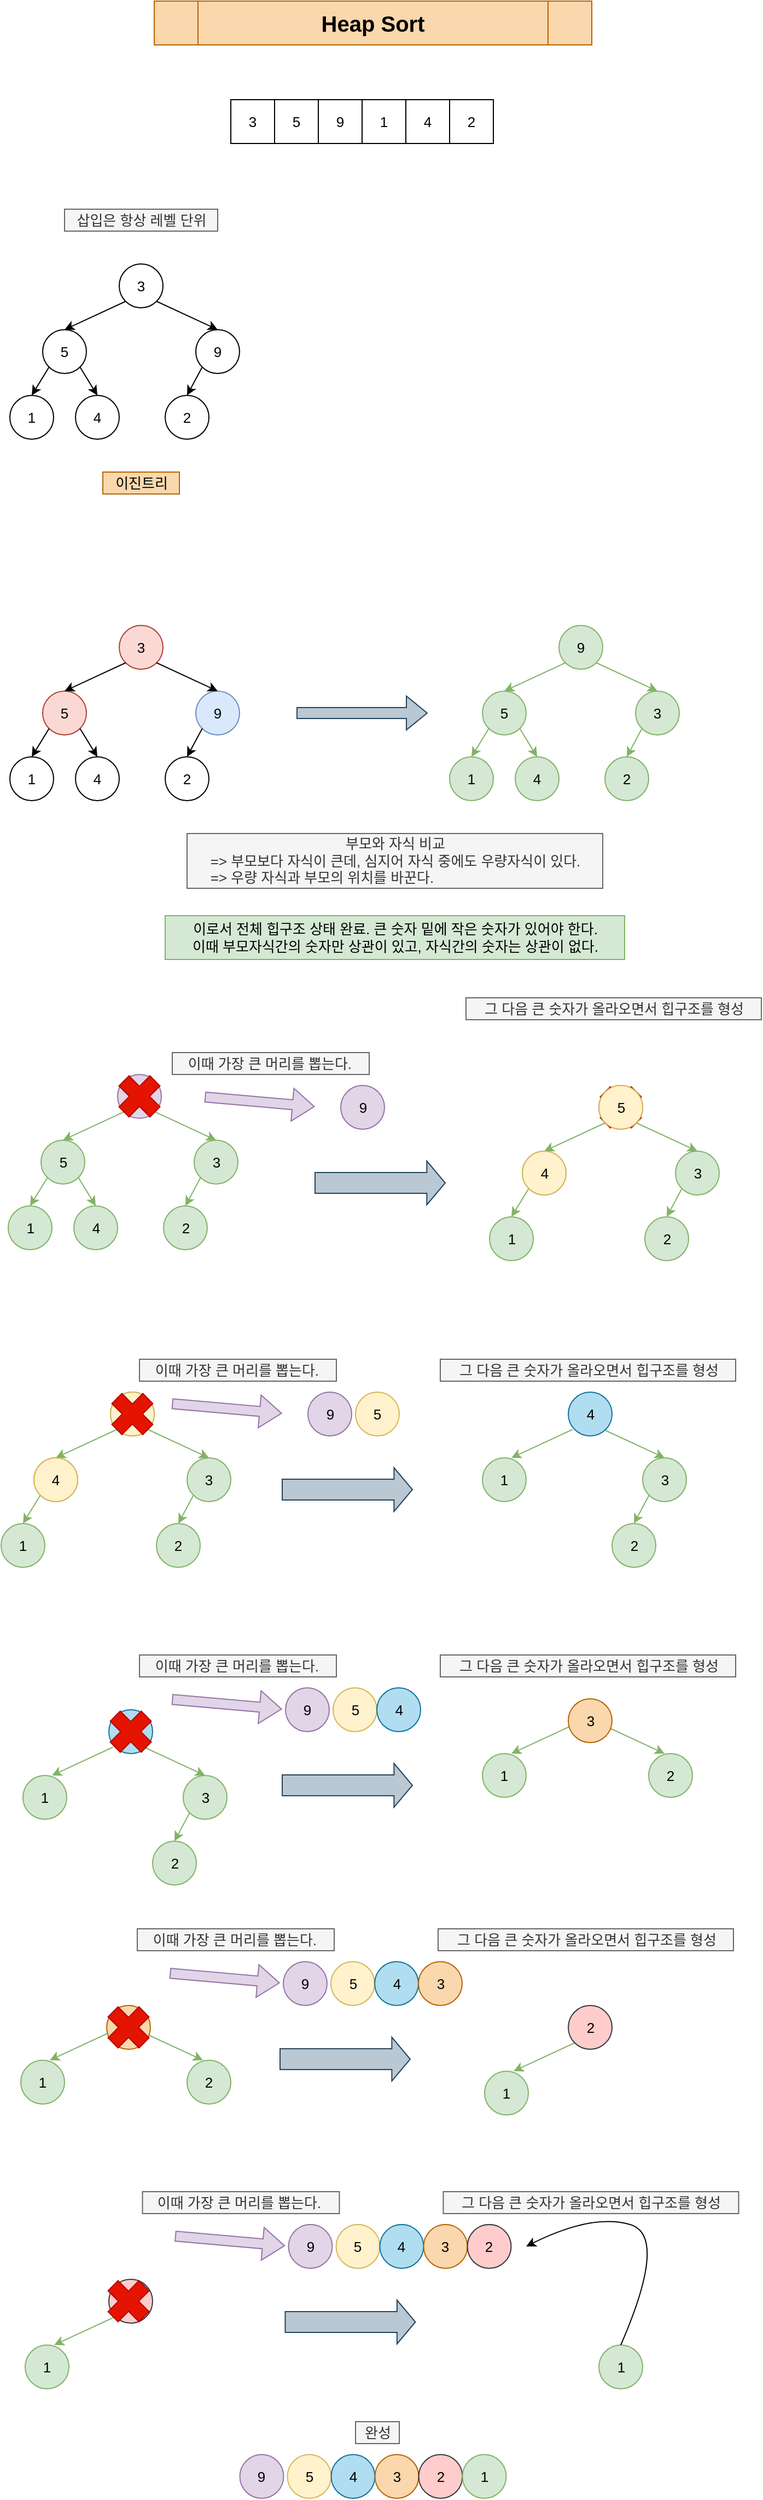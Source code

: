 <mxfile version="19.0.3" type="device"><diagram id="m1yvEWmC5Z9NmiAopNRU" name="페이지-1"><mxGraphModel dx="1038" dy="641" grid="1" gridSize="10" guides="1" tooltips="1" connect="1" arrows="1" fold="1" page="1" pageScale="1" pageWidth="827" pageHeight="1169" math="0" shadow="0"><root><mxCell id="0"/><mxCell id="1" parent="0"/><mxCell id="3Fda-g3uXuCRza4FYy3f-1" value="&lt;font size=&quot;1&quot; style=&quot;&quot;&gt;&lt;b style=&quot;font-size: 20px;&quot;&gt;Heap Sort&lt;/b&gt;&lt;/font&gt;" style="shape=process;whiteSpace=wrap;html=1;backgroundOutline=1;fillColor=#fad7ac;strokeColor=#b46504;" vertex="1" parent="1"><mxGeometry x="210" y="40" width="400" height="40" as="geometry"/></mxCell><mxCell id="3Fda-g3uXuCRza4FYy3f-2" value="3" style="rounded=0;whiteSpace=wrap;html=1;fontSize=13;" vertex="1" parent="1"><mxGeometry x="280" y="130" width="40" height="40" as="geometry"/></mxCell><mxCell id="3Fda-g3uXuCRza4FYy3f-3" value="2" style="rounded=0;whiteSpace=wrap;html=1;fontSize=13;" vertex="1" parent="1"><mxGeometry x="480" y="130" width="40" height="40" as="geometry"/></mxCell><mxCell id="3Fda-g3uXuCRza4FYy3f-4" value="4" style="rounded=0;whiteSpace=wrap;html=1;fontSize=13;" vertex="1" parent="1"><mxGeometry x="440" y="130" width="40" height="40" as="geometry"/></mxCell><mxCell id="3Fda-g3uXuCRza4FYy3f-5" value="1" style="rounded=0;whiteSpace=wrap;html=1;fontSize=13;" vertex="1" parent="1"><mxGeometry x="400" y="130" width="40" height="40" as="geometry"/></mxCell><mxCell id="3Fda-g3uXuCRza4FYy3f-6" value="9" style="rounded=0;whiteSpace=wrap;html=1;fontSize=13;" vertex="1" parent="1"><mxGeometry x="360" y="130" width="40" height="40" as="geometry"/></mxCell><mxCell id="3Fda-g3uXuCRza4FYy3f-7" value="5" style="rounded=0;whiteSpace=wrap;html=1;fontSize=13;" vertex="1" parent="1"><mxGeometry x="320" y="130" width="40" height="40" as="geometry"/></mxCell><mxCell id="3Fda-g3uXuCRza4FYy3f-9" value="3" style="ellipse;whiteSpace=wrap;html=1;aspect=fixed;fontSize=13;" vertex="1" parent="1"><mxGeometry x="178" y="280" width="40" height="40" as="geometry"/></mxCell><mxCell id="3Fda-g3uXuCRza4FYy3f-10" value="5" style="ellipse;whiteSpace=wrap;html=1;aspect=fixed;fontSize=13;" vertex="1" parent="1"><mxGeometry x="108" y="340" width="40" height="40" as="geometry"/></mxCell><mxCell id="3Fda-g3uXuCRza4FYy3f-12" value="1" style="ellipse;whiteSpace=wrap;html=1;aspect=fixed;fontSize=13;" vertex="1" parent="1"><mxGeometry x="78" y="400" width="40" height="40" as="geometry"/></mxCell><mxCell id="3Fda-g3uXuCRza4FYy3f-13" value="4" style="ellipse;whiteSpace=wrap;html=1;aspect=fixed;fontSize=13;" vertex="1" parent="1"><mxGeometry x="138" y="400" width="40" height="40" as="geometry"/></mxCell><mxCell id="3Fda-g3uXuCRza4FYy3f-15" value="9" style="ellipse;whiteSpace=wrap;html=1;aspect=fixed;fontSize=13;" vertex="1" parent="1"><mxGeometry x="248" y="340" width="40" height="40" as="geometry"/></mxCell><mxCell id="3Fda-g3uXuCRza4FYy3f-16" value="2" style="ellipse;whiteSpace=wrap;html=1;aspect=fixed;fontSize=13;" vertex="1" parent="1"><mxGeometry x="220" y="400" width="40" height="40" as="geometry"/></mxCell><mxCell id="3Fda-g3uXuCRza4FYy3f-19" value="" style="endArrow=classic;html=1;rounded=0;fontSize=13;exitX=0;exitY=1;exitDx=0;exitDy=0;entryX=0.5;entryY=0;entryDx=0;entryDy=0;" edge="1" parent="1" source="3Fda-g3uXuCRza4FYy3f-9" target="3Fda-g3uXuCRza4FYy3f-10"><mxGeometry width="50" height="50" relative="1" as="geometry"><mxPoint x="390" y="350" as="sourcePoint"/><mxPoint x="440" y="300" as="targetPoint"/></mxGeometry></mxCell><mxCell id="3Fda-g3uXuCRza4FYy3f-20" value="" style="endArrow=classic;html=1;rounded=0;fontSize=13;exitX=1;exitY=1;exitDx=0;exitDy=0;entryX=0.5;entryY=0;entryDx=0;entryDy=0;" edge="1" parent="1" source="3Fda-g3uXuCRza4FYy3f-9" target="3Fda-g3uXuCRza4FYy3f-15"><mxGeometry width="50" height="50" relative="1" as="geometry"><mxPoint x="390" y="350" as="sourcePoint"/><mxPoint x="440" y="300" as="targetPoint"/></mxGeometry></mxCell><mxCell id="3Fda-g3uXuCRza4FYy3f-21" value="" style="endArrow=classic;html=1;rounded=0;fontSize=13;exitX=0;exitY=1;exitDx=0;exitDy=0;entryX=0.5;entryY=0;entryDx=0;entryDy=0;" edge="1" parent="1" source="3Fda-g3uXuCRza4FYy3f-10" target="3Fda-g3uXuCRza4FYy3f-12"><mxGeometry width="50" height="50" relative="1" as="geometry"><mxPoint x="390" y="350" as="sourcePoint"/><mxPoint x="440" y="300" as="targetPoint"/></mxGeometry></mxCell><mxCell id="3Fda-g3uXuCRza4FYy3f-22" value="" style="endArrow=classic;html=1;rounded=0;fontSize=13;exitX=1;exitY=1;exitDx=0;exitDy=0;entryX=0.5;entryY=0;entryDx=0;entryDy=0;" edge="1" parent="1" source="3Fda-g3uXuCRza4FYy3f-10" target="3Fda-g3uXuCRza4FYy3f-13"><mxGeometry width="50" height="50" relative="1" as="geometry"><mxPoint x="390" y="350" as="sourcePoint"/><mxPoint x="440" y="300" as="targetPoint"/></mxGeometry></mxCell><mxCell id="3Fda-g3uXuCRza4FYy3f-23" value="" style="endArrow=classic;html=1;rounded=0;fontSize=13;exitX=0;exitY=1;exitDx=0;exitDy=0;entryX=0.5;entryY=0;entryDx=0;entryDy=0;" edge="1" parent="1" source="3Fda-g3uXuCRza4FYy3f-15" target="3Fda-g3uXuCRza4FYy3f-16"><mxGeometry width="50" height="50" relative="1" as="geometry"><mxPoint x="390" y="350" as="sourcePoint"/><mxPoint x="440" y="300" as="targetPoint"/></mxGeometry></mxCell><mxCell id="3Fda-g3uXuCRza4FYy3f-25" value="삽입은 항상 레벨 단위" style="text;html=1;resizable=0;autosize=1;align=center;verticalAlign=middle;points=[];fillColor=#f5f5f5;strokeColor=#666666;rounded=0;fontSize=13;fontColor=#333333;" vertex="1" parent="1"><mxGeometry x="128" y="230" width="140" height="20" as="geometry"/></mxCell><mxCell id="3Fda-g3uXuCRza4FYy3f-26" value="이진트리" style="text;html=1;resizable=0;autosize=1;align=center;verticalAlign=middle;points=[];fillColor=#fad7ac;strokeColor=#b46504;rounded=0;fontSize=13;" vertex="1" parent="1"><mxGeometry x="163" y="470" width="70" height="20" as="geometry"/></mxCell><mxCell id="3Fda-g3uXuCRza4FYy3f-28" value="3" style="ellipse;whiteSpace=wrap;html=1;aspect=fixed;fontSize=13;fillColor=#fad9d5;strokeColor=#ae4132;" vertex="1" parent="1"><mxGeometry x="178" y="610" width="40" height="40" as="geometry"/></mxCell><mxCell id="3Fda-g3uXuCRza4FYy3f-29" value="5" style="ellipse;whiteSpace=wrap;html=1;aspect=fixed;fontSize=13;fillColor=#fad9d5;strokeColor=#ae4132;" vertex="1" parent="1"><mxGeometry x="108" y="670" width="40" height="40" as="geometry"/></mxCell><mxCell id="3Fda-g3uXuCRza4FYy3f-30" value="1" style="ellipse;whiteSpace=wrap;html=1;aspect=fixed;fontSize=13;" vertex="1" parent="1"><mxGeometry x="78" y="730" width="40" height="40" as="geometry"/></mxCell><mxCell id="3Fda-g3uXuCRza4FYy3f-31" value="4" style="ellipse;whiteSpace=wrap;html=1;aspect=fixed;fontSize=13;" vertex="1" parent="1"><mxGeometry x="138" y="730" width="40" height="40" as="geometry"/></mxCell><mxCell id="3Fda-g3uXuCRza4FYy3f-32" value="9" style="ellipse;whiteSpace=wrap;html=1;aspect=fixed;fontSize=13;fillColor=#dae8fc;strokeColor=#6c8ebf;" vertex="1" parent="1"><mxGeometry x="248" y="670" width="40" height="40" as="geometry"/></mxCell><mxCell id="3Fda-g3uXuCRza4FYy3f-33" value="2" style="ellipse;whiteSpace=wrap;html=1;aspect=fixed;fontSize=13;" vertex="1" parent="1"><mxGeometry x="220" y="730" width="40" height="40" as="geometry"/></mxCell><mxCell id="3Fda-g3uXuCRza4FYy3f-34" value="" style="endArrow=classic;html=1;rounded=0;fontSize=13;exitX=0;exitY=1;exitDx=0;exitDy=0;entryX=0.5;entryY=0;entryDx=0;entryDy=0;" edge="1" parent="1" source="3Fda-g3uXuCRza4FYy3f-28" target="3Fda-g3uXuCRza4FYy3f-29"><mxGeometry width="50" height="50" relative="1" as="geometry"><mxPoint x="390" y="680" as="sourcePoint"/><mxPoint x="440" y="630" as="targetPoint"/></mxGeometry></mxCell><mxCell id="3Fda-g3uXuCRza4FYy3f-35" value="" style="endArrow=classic;html=1;rounded=0;fontSize=13;exitX=1;exitY=1;exitDx=0;exitDy=0;entryX=0.5;entryY=0;entryDx=0;entryDy=0;" edge="1" parent="1" source="3Fda-g3uXuCRza4FYy3f-28" target="3Fda-g3uXuCRza4FYy3f-32"><mxGeometry width="50" height="50" relative="1" as="geometry"><mxPoint x="390" y="680" as="sourcePoint"/><mxPoint x="440" y="630" as="targetPoint"/></mxGeometry></mxCell><mxCell id="3Fda-g3uXuCRza4FYy3f-36" value="" style="endArrow=classic;html=1;rounded=0;fontSize=13;exitX=0;exitY=1;exitDx=0;exitDy=0;entryX=0.5;entryY=0;entryDx=0;entryDy=0;" edge="1" parent="1" source="3Fda-g3uXuCRza4FYy3f-29" target="3Fda-g3uXuCRza4FYy3f-30"><mxGeometry width="50" height="50" relative="1" as="geometry"><mxPoint x="390" y="680" as="sourcePoint"/><mxPoint x="440" y="630" as="targetPoint"/></mxGeometry></mxCell><mxCell id="3Fda-g3uXuCRza4FYy3f-37" value="" style="endArrow=classic;html=1;rounded=0;fontSize=13;exitX=1;exitY=1;exitDx=0;exitDy=0;entryX=0.5;entryY=0;entryDx=0;entryDy=0;" edge="1" parent="1" source="3Fda-g3uXuCRza4FYy3f-29" target="3Fda-g3uXuCRza4FYy3f-31"><mxGeometry width="50" height="50" relative="1" as="geometry"><mxPoint x="390" y="680" as="sourcePoint"/><mxPoint x="440" y="630" as="targetPoint"/></mxGeometry></mxCell><mxCell id="3Fda-g3uXuCRza4FYy3f-38" value="" style="endArrow=classic;html=1;rounded=0;fontSize=13;exitX=0;exitY=1;exitDx=0;exitDy=0;entryX=0.5;entryY=0;entryDx=0;entryDy=0;" edge="1" parent="1" source="3Fda-g3uXuCRza4FYy3f-32" target="3Fda-g3uXuCRza4FYy3f-33"><mxGeometry width="50" height="50" relative="1" as="geometry"><mxPoint x="390" y="680" as="sourcePoint"/><mxPoint x="440" y="630" as="targetPoint"/></mxGeometry></mxCell><mxCell id="3Fda-g3uXuCRza4FYy3f-39" value="부모와 자식 비교&lt;br&gt;=&amp;gt; 부모보다 자식이 큰데, 심지어 자식 중에도 우량자식이 있다.&lt;br&gt;&lt;div style=&quot;text-align: left;&quot;&gt;=&amp;gt; 우량 자식과 부모의 위치를 바꾼다.&lt;/div&gt;" style="text;html=1;resizable=0;autosize=1;align=center;verticalAlign=middle;points=[];fillColor=#f5f5f5;strokeColor=#666666;rounded=0;fontSize=13;fontColor=#333333;" vertex="1" parent="1"><mxGeometry x="240" y="800" width="380" height="50" as="geometry"/></mxCell><mxCell id="3Fda-g3uXuCRza4FYy3f-42" value="5" style="ellipse;whiteSpace=wrap;html=1;aspect=fixed;fontSize=13;fillColor=#d5e8d4;strokeColor=#82b366;" vertex="1" parent="1"><mxGeometry x="510" y="670" width="40" height="40" as="geometry"/></mxCell><mxCell id="3Fda-g3uXuCRza4FYy3f-43" value="1" style="ellipse;whiteSpace=wrap;html=1;aspect=fixed;fontSize=13;fillColor=#d5e8d4;strokeColor=#82b366;" vertex="1" parent="1"><mxGeometry x="480" y="730" width="40" height="40" as="geometry"/></mxCell><mxCell id="3Fda-g3uXuCRza4FYy3f-44" value="4" style="ellipse;whiteSpace=wrap;html=1;aspect=fixed;fontSize=13;fillColor=#d5e8d4;strokeColor=#82b366;" vertex="1" parent="1"><mxGeometry x="540" y="730" width="40" height="40" as="geometry"/></mxCell><mxCell id="3Fda-g3uXuCRza4FYy3f-46" value="2" style="ellipse;whiteSpace=wrap;html=1;aspect=fixed;fontSize=13;fillColor=#d5e8d4;strokeColor=#82b366;" vertex="1" parent="1"><mxGeometry x="622" y="730" width="40" height="40" as="geometry"/></mxCell><mxCell id="3Fda-g3uXuCRza4FYy3f-47" value="" style="endArrow=classic;html=1;rounded=0;fontSize=13;exitX=0;exitY=1;exitDx=0;exitDy=0;entryX=0.5;entryY=0;entryDx=0;entryDy=0;fillColor=#d5e8d4;strokeColor=#82b366;" edge="1" parent="1" target="3Fda-g3uXuCRza4FYy3f-42"><mxGeometry width="50" height="50" relative="1" as="geometry"><mxPoint x="585.858" y="644.142" as="sourcePoint"/><mxPoint x="842" y="630" as="targetPoint"/></mxGeometry></mxCell><mxCell id="3Fda-g3uXuCRza4FYy3f-48" value="" style="endArrow=classic;html=1;rounded=0;fontSize=13;exitX=1;exitY=1;exitDx=0;exitDy=0;entryX=0.5;entryY=0;entryDx=0;entryDy=0;fillColor=#d5e8d4;strokeColor=#82b366;" edge="1" parent="1"><mxGeometry width="50" height="50" relative="1" as="geometry"><mxPoint x="614.142" y="644.142" as="sourcePoint"/><mxPoint x="670" y="670" as="targetPoint"/></mxGeometry></mxCell><mxCell id="3Fda-g3uXuCRza4FYy3f-49" value="" style="endArrow=classic;html=1;rounded=0;fontSize=13;exitX=0;exitY=1;exitDx=0;exitDy=0;entryX=0.5;entryY=0;entryDx=0;entryDy=0;fillColor=#d5e8d4;strokeColor=#82b366;" edge="1" parent="1" source="3Fda-g3uXuCRza4FYy3f-42" target="3Fda-g3uXuCRza4FYy3f-43"><mxGeometry width="50" height="50" relative="1" as="geometry"><mxPoint x="792" y="680" as="sourcePoint"/><mxPoint x="842" y="630" as="targetPoint"/></mxGeometry></mxCell><mxCell id="3Fda-g3uXuCRza4FYy3f-50" value="" style="endArrow=classic;html=1;rounded=0;fontSize=13;exitX=1;exitY=1;exitDx=0;exitDy=0;entryX=0.5;entryY=0;entryDx=0;entryDy=0;fillColor=#d5e8d4;strokeColor=#82b366;" edge="1" parent="1" source="3Fda-g3uXuCRza4FYy3f-42" target="3Fda-g3uXuCRza4FYy3f-44"><mxGeometry width="50" height="50" relative="1" as="geometry"><mxPoint x="792" y="680" as="sourcePoint"/><mxPoint x="842" y="630" as="targetPoint"/></mxGeometry></mxCell><mxCell id="3Fda-g3uXuCRza4FYy3f-51" value="" style="endArrow=classic;html=1;rounded=0;fontSize=13;exitX=0;exitY=1;exitDx=0;exitDy=0;entryX=0.5;entryY=0;entryDx=0;entryDy=0;fillColor=#d5e8d4;strokeColor=#82b366;" edge="1" parent="1" target="3Fda-g3uXuCRza4FYy3f-46"><mxGeometry width="50" height="50" relative="1" as="geometry"><mxPoint x="655.858" y="704.142" as="sourcePoint"/><mxPoint x="842" y="630" as="targetPoint"/></mxGeometry></mxCell><mxCell id="3Fda-g3uXuCRza4FYy3f-52" value="3" style="ellipse;whiteSpace=wrap;html=1;aspect=fixed;fontSize=13;fillColor=#d5e8d4;strokeColor=#82b366;" vertex="1" parent="1"><mxGeometry x="650" y="670" width="40" height="40" as="geometry"/></mxCell><mxCell id="3Fda-g3uXuCRza4FYy3f-53" value="9" style="ellipse;whiteSpace=wrap;html=1;aspect=fixed;fontSize=13;fillColor=#d5e8d4;strokeColor=#82b366;" vertex="1" parent="1"><mxGeometry x="580" y="610" width="40" height="40" as="geometry"/></mxCell><mxCell id="3Fda-g3uXuCRza4FYy3f-54" value="이로서 전체 힙구조 상태 완료. 큰 숫자 밑에 작은 숫자가 있어야 한다.&lt;br&gt;이때 부모자식간의 숫자만 상관이 있고, 자식간의 숫자는 상관이 없다." style="text;html=1;resizable=0;autosize=1;align=center;verticalAlign=middle;points=[];fillColor=#d5e8d4;strokeColor=#82b366;rounded=0;fontSize=13;" vertex="1" parent="1"><mxGeometry x="220" y="875" width="420" height="40" as="geometry"/></mxCell><mxCell id="3Fda-g3uXuCRza4FYy3f-55" value="" style="shape=flexArrow;endArrow=classic;html=1;rounded=0;fontSize=13;fillColor=#bac8d3;strokeColor=#23445d;" edge="1" parent="1"><mxGeometry width="50" height="50" relative="1" as="geometry"><mxPoint x="340" y="690" as="sourcePoint"/><mxPoint x="460" y="690" as="targetPoint"/></mxGeometry></mxCell><mxCell id="3Fda-g3uXuCRza4FYy3f-56" value="5" style="ellipse;whiteSpace=wrap;html=1;aspect=fixed;fontSize=13;fillColor=#d5e8d4;strokeColor=#82b366;" vertex="1" parent="1"><mxGeometry x="106.5" y="1080" width="40" height="40" as="geometry"/></mxCell><mxCell id="3Fda-g3uXuCRza4FYy3f-57" value="1" style="ellipse;whiteSpace=wrap;html=1;aspect=fixed;fontSize=13;fillColor=#d5e8d4;strokeColor=#82b366;" vertex="1" parent="1"><mxGeometry x="76.5" y="1140" width="40" height="40" as="geometry"/></mxCell><mxCell id="3Fda-g3uXuCRza4FYy3f-58" value="4" style="ellipse;whiteSpace=wrap;html=1;aspect=fixed;fontSize=13;fillColor=#d5e8d4;strokeColor=#82b366;" vertex="1" parent="1"><mxGeometry x="136.5" y="1140" width="40" height="40" as="geometry"/></mxCell><mxCell id="3Fda-g3uXuCRza4FYy3f-59" value="2" style="ellipse;whiteSpace=wrap;html=1;aspect=fixed;fontSize=13;fillColor=#d5e8d4;strokeColor=#82b366;" vertex="1" parent="1"><mxGeometry x="218.5" y="1140" width="40" height="40" as="geometry"/></mxCell><mxCell id="3Fda-g3uXuCRza4FYy3f-60" value="" style="endArrow=classic;html=1;rounded=0;fontSize=13;exitX=0;exitY=1;exitDx=0;exitDy=0;entryX=0.5;entryY=0;entryDx=0;entryDy=0;fillColor=#d5e8d4;strokeColor=#82b366;" edge="1" parent="1" target="3Fda-g3uXuCRza4FYy3f-56"><mxGeometry width="50" height="50" relative="1" as="geometry"><mxPoint x="182.358" y="1054.142" as="sourcePoint"/><mxPoint x="438.5" y="1040" as="targetPoint"/></mxGeometry></mxCell><mxCell id="3Fda-g3uXuCRza4FYy3f-61" value="" style="endArrow=classic;html=1;rounded=0;fontSize=13;exitX=1;exitY=1;exitDx=0;exitDy=0;entryX=0.5;entryY=0;entryDx=0;entryDy=0;fillColor=#d5e8d4;strokeColor=#82b366;" edge="1" parent="1"><mxGeometry width="50" height="50" relative="1" as="geometry"><mxPoint x="210.642" y="1054.142" as="sourcePoint"/><mxPoint x="266.5" y="1080" as="targetPoint"/></mxGeometry></mxCell><mxCell id="3Fda-g3uXuCRza4FYy3f-62" value="" style="endArrow=classic;html=1;rounded=0;fontSize=13;exitX=0;exitY=1;exitDx=0;exitDy=0;entryX=0.5;entryY=0;entryDx=0;entryDy=0;fillColor=#d5e8d4;strokeColor=#82b366;" edge="1" parent="1" source="3Fda-g3uXuCRza4FYy3f-56" target="3Fda-g3uXuCRza4FYy3f-57"><mxGeometry width="50" height="50" relative="1" as="geometry"><mxPoint x="388.5" y="1090" as="sourcePoint"/><mxPoint x="438.5" y="1040" as="targetPoint"/></mxGeometry></mxCell><mxCell id="3Fda-g3uXuCRza4FYy3f-63" value="" style="endArrow=classic;html=1;rounded=0;fontSize=13;exitX=1;exitY=1;exitDx=0;exitDy=0;entryX=0.5;entryY=0;entryDx=0;entryDy=0;fillColor=#d5e8d4;strokeColor=#82b366;" edge="1" parent="1" source="3Fda-g3uXuCRza4FYy3f-56" target="3Fda-g3uXuCRza4FYy3f-58"><mxGeometry width="50" height="50" relative="1" as="geometry"><mxPoint x="388.5" y="1090" as="sourcePoint"/><mxPoint x="438.5" y="1040" as="targetPoint"/></mxGeometry></mxCell><mxCell id="3Fda-g3uXuCRza4FYy3f-64" value="" style="endArrow=classic;html=1;rounded=0;fontSize=13;exitX=0;exitY=1;exitDx=0;exitDy=0;entryX=0.5;entryY=0;entryDx=0;entryDy=0;fillColor=#d5e8d4;strokeColor=#82b366;" edge="1" parent="1" target="3Fda-g3uXuCRza4FYy3f-59"><mxGeometry width="50" height="50" relative="1" as="geometry"><mxPoint x="252.358" y="1114.142" as="sourcePoint"/><mxPoint x="438.5" y="1040" as="targetPoint"/></mxGeometry></mxCell><mxCell id="3Fda-g3uXuCRza4FYy3f-65" value="3" style="ellipse;whiteSpace=wrap;html=1;aspect=fixed;fontSize=13;fillColor=#d5e8d4;strokeColor=#82b366;" vertex="1" parent="1"><mxGeometry x="246.5" y="1080" width="40" height="40" as="geometry"/></mxCell><mxCell id="3Fda-g3uXuCRza4FYy3f-66" value="9" style="ellipse;whiteSpace=wrap;html=1;aspect=fixed;fontSize=13;fillColor=#e1d5e7;strokeColor=#9673a6;" vertex="1" parent="1"><mxGeometry x="176.5" y="1020" width="40" height="40" as="geometry"/></mxCell><mxCell id="3Fda-g3uXuCRza4FYy3f-67" value="이때 가장 큰 머리를 뽑는다.&amp;nbsp;" style="text;html=1;resizable=0;autosize=1;align=center;verticalAlign=middle;points=[];fillColor=#f5f5f5;strokeColor=#666666;rounded=0;fontSize=13;fontColor=#333333;" vertex="1" parent="1"><mxGeometry x="226.5" y="1000" width="180" height="20" as="geometry"/></mxCell><mxCell id="3Fda-g3uXuCRza4FYy3f-68" value="9" style="ellipse;whiteSpace=wrap;html=1;aspect=fixed;fontSize=13;fillColor=#e1d5e7;strokeColor=#9673a6;" vertex="1" parent="1"><mxGeometry x="380.5" y="1030" width="40" height="40" as="geometry"/></mxCell><mxCell id="3Fda-g3uXuCRza4FYy3f-69" value="" style="shape=cross;whiteSpace=wrap;html=1;fontSize=13;rotation=-45;size=0.325;fillColor=#e51400;strokeColor=#B20000;fontColor=#ffffff;" vertex="1" parent="1"><mxGeometry x="176.5" y="1020" width="40" height="40" as="geometry"/></mxCell><mxCell id="3Fda-g3uXuCRza4FYy3f-71" value="5" style="ellipse;whiteSpace=wrap;html=1;aspect=fixed;fontSize=13;fillColor=#d5e8d4;strokeColor=#82b366;" vertex="1" parent="1"><mxGeometry x="546.5" y="1090" width="40" height="40" as="geometry"/></mxCell><mxCell id="3Fda-g3uXuCRza4FYy3f-72" value="1" style="ellipse;whiteSpace=wrap;html=1;aspect=fixed;fontSize=13;fillColor=#d5e8d4;strokeColor=#82b366;" vertex="1" parent="1"><mxGeometry x="516.5" y="1150" width="40" height="40" as="geometry"/></mxCell><mxCell id="3Fda-g3uXuCRza4FYy3f-74" value="2" style="ellipse;whiteSpace=wrap;html=1;aspect=fixed;fontSize=13;fillColor=#d5e8d4;strokeColor=#82b366;" vertex="1" parent="1"><mxGeometry x="658.5" y="1150" width="40" height="40" as="geometry"/></mxCell><mxCell id="3Fda-g3uXuCRza4FYy3f-75" value="" style="endArrow=classic;html=1;rounded=0;fontSize=13;exitX=0;exitY=1;exitDx=0;exitDy=0;entryX=0.5;entryY=0;entryDx=0;entryDy=0;fillColor=#d5e8d4;strokeColor=#82b366;" edge="1" parent="1" target="3Fda-g3uXuCRza4FYy3f-71"><mxGeometry width="50" height="50" relative="1" as="geometry"><mxPoint x="622.358" y="1064.142" as="sourcePoint"/><mxPoint x="878.5" y="1050" as="targetPoint"/></mxGeometry></mxCell><mxCell id="3Fda-g3uXuCRza4FYy3f-76" value="" style="endArrow=classic;html=1;rounded=0;fontSize=13;exitX=1;exitY=1;exitDx=0;exitDy=0;entryX=0.5;entryY=0;entryDx=0;entryDy=0;fillColor=#d5e8d4;strokeColor=#82b366;" edge="1" parent="1"><mxGeometry width="50" height="50" relative="1" as="geometry"><mxPoint x="650.642" y="1064.142" as="sourcePoint"/><mxPoint x="706.5" y="1090" as="targetPoint"/></mxGeometry></mxCell><mxCell id="3Fda-g3uXuCRza4FYy3f-77" value="" style="endArrow=classic;html=1;rounded=0;fontSize=13;exitX=0;exitY=1;exitDx=0;exitDy=0;entryX=0.5;entryY=0;entryDx=0;entryDy=0;fillColor=#d5e8d4;strokeColor=#82b366;" edge="1" parent="1" source="3Fda-g3uXuCRza4FYy3f-71" target="3Fda-g3uXuCRza4FYy3f-72"><mxGeometry width="50" height="50" relative="1" as="geometry"><mxPoint x="828.5" y="1100" as="sourcePoint"/><mxPoint x="878.5" y="1050" as="targetPoint"/></mxGeometry></mxCell><mxCell id="3Fda-g3uXuCRza4FYy3f-79" value="" style="endArrow=classic;html=1;rounded=0;fontSize=13;exitX=0;exitY=1;exitDx=0;exitDy=0;entryX=0.5;entryY=0;entryDx=0;entryDy=0;fillColor=#d5e8d4;strokeColor=#82b366;" edge="1" parent="1" target="3Fda-g3uXuCRza4FYy3f-74"><mxGeometry width="50" height="50" relative="1" as="geometry"><mxPoint x="692.358" y="1124.142" as="sourcePoint"/><mxPoint x="878.5" y="1050" as="targetPoint"/></mxGeometry></mxCell><mxCell id="3Fda-g3uXuCRza4FYy3f-80" value="3" style="ellipse;whiteSpace=wrap;html=1;aspect=fixed;fontSize=13;fillColor=#d5e8d4;strokeColor=#82b366;" vertex="1" parent="1"><mxGeometry x="686.5" y="1090" width="40" height="40" as="geometry"/></mxCell><mxCell id="3Fda-g3uXuCRza4FYy3f-81" value="9" style="ellipse;whiteSpace=wrap;html=1;aspect=fixed;fontSize=13;fillColor=#e1d5e7;strokeColor=#9673a6;" vertex="1" parent="1"><mxGeometry x="616.5" y="1030" width="40" height="40" as="geometry"/></mxCell><mxCell id="3Fda-g3uXuCRza4FYy3f-82" value="" style="shape=cross;whiteSpace=wrap;html=1;fontSize=13;rotation=-45;size=0.325;fillColor=#e51400;fontColor=#ffffff;strokeColor=#B20000;" vertex="1" parent="1"><mxGeometry x="616.5" y="1030" width="40" height="40" as="geometry"/></mxCell><mxCell id="3Fda-g3uXuCRza4FYy3f-83" value="5" style="ellipse;whiteSpace=wrap;html=1;aspect=fixed;fontSize=13;fillColor=#fff2cc;strokeColor=#d6b656;" vertex="1" parent="1"><mxGeometry x="616.5" y="1030" width="40" height="40" as="geometry"/></mxCell><mxCell id="3Fda-g3uXuCRza4FYy3f-84" value="4" style="ellipse;whiteSpace=wrap;html=1;aspect=fixed;fontSize=13;fillColor=#fff2cc;strokeColor=#d6b656;" vertex="1" parent="1"><mxGeometry x="546.5" y="1090" width="40" height="40" as="geometry"/></mxCell><mxCell id="3Fda-g3uXuCRza4FYy3f-85" value="" style="shape=singleArrow;whiteSpace=wrap;html=1;fontSize=13;rotation=5;fillColor=#e1d5e7;strokeColor=#9673a6;" vertex="1" parent="1"><mxGeometry x="256.5" y="1030" width="100" height="30" as="geometry"/></mxCell><mxCell id="3Fda-g3uXuCRza4FYy3f-86" value="그 다음 큰 숫자가 올라오면서 힙구조를 형성" style="text;html=1;resizable=0;autosize=1;align=center;verticalAlign=middle;points=[];fillColor=#f5f5f5;strokeColor=#666666;rounded=0;fontSize=13;fontColor=#333333;" vertex="1" parent="1"><mxGeometry x="495" y="950" width="270" height="20" as="geometry"/></mxCell><mxCell id="3Fda-g3uXuCRza4FYy3f-87" value="" style="shape=flexArrow;endArrow=classic;html=1;rounded=0;fontSize=13;fillColor=#bac8d3;strokeColor=#23445d;width=19;endSize=5.27;" edge="1" parent="1"><mxGeometry width="50" height="50" relative="1" as="geometry"><mxPoint x="356.5" y="1119" as="sourcePoint"/><mxPoint x="476.5" y="1119" as="targetPoint"/></mxGeometry></mxCell><mxCell id="3Fda-g3uXuCRza4FYy3f-99" value="이때 가장 큰 머리를 뽑는다.&amp;nbsp;" style="text;html=1;resizable=0;autosize=1;align=center;verticalAlign=middle;points=[];fillColor=#f5f5f5;strokeColor=#666666;rounded=0;fontSize=13;fontColor=#333333;" vertex="1" parent="1"><mxGeometry x="196.5" y="1280" width="180" height="20" as="geometry"/></mxCell><mxCell id="3Fda-g3uXuCRza4FYy3f-100" value="9" style="ellipse;whiteSpace=wrap;html=1;aspect=fixed;fontSize=13;fillColor=#e1d5e7;strokeColor=#9673a6;" vertex="1" parent="1"><mxGeometry x="350.5" y="1310" width="40" height="40" as="geometry"/></mxCell><mxCell id="3Fda-g3uXuCRza4FYy3f-104" value="2" style="ellipse;whiteSpace=wrap;html=1;aspect=fixed;fontSize=13;fillColor=#d5e8d4;strokeColor=#82b366;" vertex="1" parent="1"><mxGeometry x="628.5" y="1430" width="40" height="40" as="geometry"/></mxCell><mxCell id="3Fda-g3uXuCRza4FYy3f-105" value="" style="endArrow=classic;html=1;rounded=0;fontSize=13;exitX=0;exitY=1;exitDx=0;exitDy=0;entryX=0.5;entryY=0;entryDx=0;entryDy=0;fillColor=#d5e8d4;strokeColor=#82b366;" edge="1" parent="1"><mxGeometry width="50" height="50" relative="1" as="geometry"><mxPoint x="592.358" y="1344.142" as="sourcePoint"/><mxPoint x="536.5" y="1370" as="targetPoint"/></mxGeometry></mxCell><mxCell id="3Fda-g3uXuCRza4FYy3f-106" value="" style="endArrow=classic;html=1;rounded=0;fontSize=13;exitX=1;exitY=1;exitDx=0;exitDy=0;entryX=0.5;entryY=0;entryDx=0;entryDy=0;fillColor=#d5e8d4;strokeColor=#82b366;" edge="1" parent="1"><mxGeometry width="50" height="50" relative="1" as="geometry"><mxPoint x="620.642" y="1344.142" as="sourcePoint"/><mxPoint x="676.5" y="1370" as="targetPoint"/></mxGeometry></mxCell><mxCell id="3Fda-g3uXuCRza4FYy3f-108" value="" style="endArrow=classic;html=1;rounded=0;fontSize=13;exitX=0;exitY=1;exitDx=0;exitDy=0;entryX=0.5;entryY=0;entryDx=0;entryDy=0;fillColor=#d5e8d4;strokeColor=#82b366;" edge="1" parent="1" target="3Fda-g3uXuCRza4FYy3f-104"><mxGeometry width="50" height="50" relative="1" as="geometry"><mxPoint x="662.358" y="1404.142" as="sourcePoint"/><mxPoint x="848.5" y="1330" as="targetPoint"/></mxGeometry></mxCell><mxCell id="3Fda-g3uXuCRza4FYy3f-109" value="3" style="ellipse;whiteSpace=wrap;html=1;aspect=fixed;fontSize=13;fillColor=#d5e8d4;strokeColor=#82b366;" vertex="1" parent="1"><mxGeometry x="656.5" y="1370" width="40" height="40" as="geometry"/></mxCell><mxCell id="3Fda-g3uXuCRza4FYy3f-114" value="" style="shape=singleArrow;whiteSpace=wrap;html=1;fontSize=13;rotation=5;fillColor=#e1d5e7;strokeColor=#9673a6;" vertex="1" parent="1"><mxGeometry x="226.5" y="1310" width="100" height="30" as="geometry"/></mxCell><mxCell id="3Fda-g3uXuCRza4FYy3f-115" value="그 다음 큰 숫자가 올라오면서 힙구조를 형성" style="text;html=1;resizable=0;autosize=1;align=center;verticalAlign=middle;points=[];fillColor=#f5f5f5;strokeColor=#666666;rounded=0;fontSize=13;fontColor=#333333;" vertex="1" parent="1"><mxGeometry x="471.5" y="1280" width="270" height="20" as="geometry"/></mxCell><mxCell id="3Fda-g3uXuCRza4FYy3f-116" value="" style="shape=flexArrow;endArrow=classic;html=1;rounded=0;fontSize=13;fillColor=#bac8d3;strokeColor=#23445d;width=19;endSize=5.27;" edge="1" parent="1"><mxGeometry width="50" height="50" relative="1" as="geometry"><mxPoint x="326.5" y="1399" as="sourcePoint"/><mxPoint x="446.5" y="1399" as="targetPoint"/></mxGeometry></mxCell><mxCell id="3Fda-g3uXuCRza4FYy3f-117" value="5" style="ellipse;whiteSpace=wrap;html=1;aspect=fixed;fontSize=13;fillColor=#d5e8d4;strokeColor=#82b366;" vertex="1" parent="1"><mxGeometry x="100" y="1370" width="40" height="40" as="geometry"/></mxCell><mxCell id="3Fda-g3uXuCRza4FYy3f-118" value="1" style="ellipse;whiteSpace=wrap;html=1;aspect=fixed;fontSize=13;fillColor=#d5e8d4;strokeColor=#82b366;" vertex="1" parent="1"><mxGeometry x="70" y="1430" width="40" height="40" as="geometry"/></mxCell><mxCell id="3Fda-g3uXuCRza4FYy3f-119" value="2" style="ellipse;whiteSpace=wrap;html=1;aspect=fixed;fontSize=13;fillColor=#d5e8d4;strokeColor=#82b366;" vertex="1" parent="1"><mxGeometry x="212" y="1430" width="40" height="40" as="geometry"/></mxCell><mxCell id="3Fda-g3uXuCRza4FYy3f-120" value="" style="endArrow=classic;html=1;rounded=0;fontSize=13;exitX=0;exitY=1;exitDx=0;exitDy=0;entryX=0.5;entryY=0;entryDx=0;entryDy=0;fillColor=#d5e8d4;strokeColor=#82b366;" edge="1" parent="1" target="3Fda-g3uXuCRza4FYy3f-117"><mxGeometry width="50" height="50" relative="1" as="geometry"><mxPoint x="175.858" y="1344.142" as="sourcePoint"/><mxPoint x="432" y="1330" as="targetPoint"/></mxGeometry></mxCell><mxCell id="3Fda-g3uXuCRza4FYy3f-121" value="" style="endArrow=classic;html=1;rounded=0;fontSize=13;exitX=1;exitY=1;exitDx=0;exitDy=0;entryX=0.5;entryY=0;entryDx=0;entryDy=0;fillColor=#d5e8d4;strokeColor=#82b366;" edge="1" parent="1"><mxGeometry width="50" height="50" relative="1" as="geometry"><mxPoint x="204.142" y="1344.142" as="sourcePoint"/><mxPoint x="260" y="1370" as="targetPoint"/></mxGeometry></mxCell><mxCell id="3Fda-g3uXuCRza4FYy3f-122" value="" style="endArrow=classic;html=1;rounded=0;fontSize=13;exitX=0;exitY=1;exitDx=0;exitDy=0;entryX=0.5;entryY=0;entryDx=0;entryDy=0;fillColor=#d5e8d4;strokeColor=#82b366;" edge="1" parent="1" source="3Fda-g3uXuCRza4FYy3f-117" target="3Fda-g3uXuCRza4FYy3f-118"><mxGeometry width="50" height="50" relative="1" as="geometry"><mxPoint x="382" y="1380" as="sourcePoint"/><mxPoint x="432" y="1330" as="targetPoint"/></mxGeometry></mxCell><mxCell id="3Fda-g3uXuCRza4FYy3f-123" value="" style="endArrow=classic;html=1;rounded=0;fontSize=13;exitX=0;exitY=1;exitDx=0;exitDy=0;entryX=0.5;entryY=0;entryDx=0;entryDy=0;fillColor=#d5e8d4;strokeColor=#82b366;" edge="1" parent="1" target="3Fda-g3uXuCRza4FYy3f-119"><mxGeometry width="50" height="50" relative="1" as="geometry"><mxPoint x="245.858" y="1404.142" as="sourcePoint"/><mxPoint x="432" y="1330" as="targetPoint"/></mxGeometry></mxCell><mxCell id="3Fda-g3uXuCRza4FYy3f-124" value="3" style="ellipse;whiteSpace=wrap;html=1;aspect=fixed;fontSize=13;fillColor=#d5e8d4;strokeColor=#82b366;" vertex="1" parent="1"><mxGeometry x="240" y="1370" width="40" height="40" as="geometry"/></mxCell><mxCell id="3Fda-g3uXuCRza4FYy3f-125" value="9" style="ellipse;whiteSpace=wrap;html=1;aspect=fixed;fontSize=13;fillColor=#e1d5e7;strokeColor=#9673a6;" vertex="1" parent="1"><mxGeometry x="170" y="1310" width="40" height="40" as="geometry"/></mxCell><mxCell id="3Fda-g3uXuCRza4FYy3f-126" value="5" style="ellipse;whiteSpace=wrap;html=1;aspect=fixed;fontSize=13;fillColor=#fff2cc;strokeColor=#d6b656;" vertex="1" parent="1"><mxGeometry x="170" y="1310" width="40" height="40" as="geometry"/></mxCell><mxCell id="3Fda-g3uXuCRza4FYy3f-127" value="4" style="ellipse;whiteSpace=wrap;html=1;aspect=fixed;fontSize=13;fillColor=#fff2cc;strokeColor=#d6b656;" vertex="1" parent="1"><mxGeometry x="100" y="1370" width="40" height="40" as="geometry"/></mxCell><mxCell id="3Fda-g3uXuCRza4FYy3f-128" value="5" style="ellipse;whiteSpace=wrap;html=1;aspect=fixed;fontSize=13;fillColor=#fff2cc;strokeColor=#d6b656;" vertex="1" parent="1"><mxGeometry x="394" y="1310" width="40" height="40" as="geometry"/></mxCell><mxCell id="3Fda-g3uXuCRza4FYy3f-129" value="" style="shape=cross;whiteSpace=wrap;html=1;fontSize=13;rotation=-45;size=0.325;fillColor=#e51400;strokeColor=#B20000;fontColor=#ffffff;" vertex="1" parent="1"><mxGeometry x="170" y="1310" width="40" height="40" as="geometry"/></mxCell><mxCell id="3Fda-g3uXuCRza4FYy3f-130" value="4" style="ellipse;whiteSpace=wrap;html=1;aspect=fixed;fontSize=13;fillColor=#b1ddf0;strokeColor=#10739e;" vertex="1" parent="1"><mxGeometry x="588.5" y="1310" width="40" height="40" as="geometry"/></mxCell><mxCell id="3Fda-g3uXuCRza4FYy3f-131" value="1" style="ellipse;whiteSpace=wrap;html=1;aspect=fixed;fontSize=13;fillColor=#d5e8d4;strokeColor=#82b366;" vertex="1" parent="1"><mxGeometry x="510" y="1370" width="40" height="40" as="geometry"/></mxCell><mxCell id="3Fda-g3uXuCRza4FYy3f-132" value="이때 가장 큰 머리를 뽑는다.&amp;nbsp;" style="text;html=1;resizable=0;autosize=1;align=center;verticalAlign=middle;points=[];fillColor=#f5f5f5;strokeColor=#666666;rounded=0;fontSize=13;fontColor=#333333;" vertex="1" parent="1"><mxGeometry x="196.5" y="1550" width="180" height="20" as="geometry"/></mxCell><mxCell id="3Fda-g3uXuCRza4FYy3f-133" value="9" style="ellipse;whiteSpace=wrap;html=1;aspect=fixed;fontSize=13;fillColor=#e1d5e7;strokeColor=#9673a6;" vertex="1" parent="1"><mxGeometry x="330" y="1580" width="40" height="40" as="geometry"/></mxCell><mxCell id="3Fda-g3uXuCRza4FYy3f-135" value="" style="endArrow=classic;html=1;rounded=0;fontSize=13;exitX=0;exitY=1;exitDx=0;exitDy=0;entryX=0.5;entryY=0;entryDx=0;entryDy=0;fillColor=#d5e8d4;strokeColor=#82b366;" edge="1" parent="1"><mxGeometry width="50" height="50" relative="1" as="geometry"><mxPoint x="592.358" y="1614.142" as="sourcePoint"/><mxPoint x="536.5" y="1640" as="targetPoint"/></mxGeometry></mxCell><mxCell id="3Fda-g3uXuCRza4FYy3f-136" value="" style="endArrow=classic;html=1;rounded=0;fontSize=13;exitX=1;exitY=1;exitDx=0;exitDy=0;entryX=0.5;entryY=0;entryDx=0;entryDy=0;fillColor=#d5e8d4;strokeColor=#82b366;" edge="1" parent="1"><mxGeometry width="50" height="50" relative="1" as="geometry"><mxPoint x="620.642" y="1614.142" as="sourcePoint"/><mxPoint x="676.5" y="1640" as="targetPoint"/></mxGeometry></mxCell><mxCell id="3Fda-g3uXuCRza4FYy3f-139" value="" style="shape=singleArrow;whiteSpace=wrap;html=1;fontSize=13;rotation=5;fillColor=#e1d5e7;strokeColor=#9673a6;" vertex="1" parent="1"><mxGeometry x="226.5" y="1580" width="100" height="30" as="geometry"/></mxCell><mxCell id="3Fda-g3uXuCRza4FYy3f-140" value="그 다음 큰 숫자가 올라오면서 힙구조를 형성" style="text;html=1;resizable=0;autosize=1;align=center;verticalAlign=middle;points=[];fillColor=#f5f5f5;strokeColor=#666666;rounded=0;fontSize=13;fontColor=#333333;" vertex="1" parent="1"><mxGeometry x="471.5" y="1550" width="270" height="20" as="geometry"/></mxCell><mxCell id="3Fda-g3uXuCRza4FYy3f-141" value="" style="shape=flexArrow;endArrow=classic;html=1;rounded=0;fontSize=13;fillColor=#bac8d3;strokeColor=#23445d;width=19;endSize=5.27;" edge="1" parent="1"><mxGeometry width="50" height="50" relative="1" as="geometry"><mxPoint x="326.5" y="1669" as="sourcePoint"/><mxPoint x="446.5" y="1669" as="targetPoint"/></mxGeometry></mxCell><mxCell id="3Fda-g3uXuCRza4FYy3f-153" value="5" style="ellipse;whiteSpace=wrap;html=1;aspect=fixed;fontSize=13;fillColor=#fff2cc;strokeColor=#d6b656;" vertex="1" parent="1"><mxGeometry x="373.5" y="1580" width="40" height="40" as="geometry"/></mxCell><mxCell id="3Fda-g3uXuCRza4FYy3f-156" value="1" style="ellipse;whiteSpace=wrap;html=1;aspect=fixed;fontSize=13;fillColor=#d5e8d4;strokeColor=#82b366;" vertex="1" parent="1"><mxGeometry x="510" y="1640" width="40" height="40" as="geometry"/></mxCell><mxCell id="3Fda-g3uXuCRza4FYy3f-157" value="2" style="ellipse;whiteSpace=wrap;html=1;aspect=fixed;fontSize=13;fillColor=#d5e8d4;strokeColor=#82b366;" vertex="1" parent="1"><mxGeometry x="208.5" y="1720" width="40" height="40" as="geometry"/></mxCell><mxCell id="3Fda-g3uXuCRza4FYy3f-158" value="" style="endArrow=classic;html=1;rounded=0;fontSize=13;exitX=0;exitY=1;exitDx=0;exitDy=0;entryX=0.5;entryY=0;entryDx=0;entryDy=0;fillColor=#d5e8d4;strokeColor=#82b366;" edge="1" parent="1"><mxGeometry width="50" height="50" relative="1" as="geometry"><mxPoint x="172.358" y="1634.142" as="sourcePoint"/><mxPoint x="116.5" y="1660" as="targetPoint"/></mxGeometry></mxCell><mxCell id="3Fda-g3uXuCRza4FYy3f-159" value="" style="endArrow=classic;html=1;rounded=0;fontSize=13;exitX=1;exitY=1;exitDx=0;exitDy=0;entryX=0.5;entryY=0;entryDx=0;entryDy=0;fillColor=#d5e8d4;strokeColor=#82b366;" edge="1" parent="1"><mxGeometry width="50" height="50" relative="1" as="geometry"><mxPoint x="200.642" y="1634.142" as="sourcePoint"/><mxPoint x="256.5" y="1660" as="targetPoint"/></mxGeometry></mxCell><mxCell id="3Fda-g3uXuCRza4FYy3f-160" value="" style="endArrow=classic;html=1;rounded=0;fontSize=13;exitX=0;exitY=1;exitDx=0;exitDy=0;entryX=0.5;entryY=0;entryDx=0;entryDy=0;fillColor=#d5e8d4;strokeColor=#82b366;" edge="1" parent="1" target="3Fda-g3uXuCRza4FYy3f-157"><mxGeometry width="50" height="50" relative="1" as="geometry"><mxPoint x="242.358" y="1694.142" as="sourcePoint"/><mxPoint x="428.5" y="1620" as="targetPoint"/></mxGeometry></mxCell><mxCell id="3Fda-g3uXuCRza4FYy3f-161" value="3" style="ellipse;whiteSpace=wrap;html=1;aspect=fixed;fontSize=13;fillColor=#d5e8d4;strokeColor=#82b366;" vertex="1" parent="1"><mxGeometry x="236.5" y="1660" width="40" height="40" as="geometry"/></mxCell><mxCell id="3Fda-g3uXuCRza4FYy3f-162" value="4" style="ellipse;whiteSpace=wrap;html=1;aspect=fixed;fontSize=13;fillColor=#b1ddf0;strokeColor=#10739e;" vertex="1" parent="1"><mxGeometry x="168.5" y="1600" width="40" height="40" as="geometry"/></mxCell><mxCell id="3Fda-g3uXuCRza4FYy3f-163" value="1" style="ellipse;whiteSpace=wrap;html=1;aspect=fixed;fontSize=13;fillColor=#d5e8d4;strokeColor=#82b366;" vertex="1" parent="1"><mxGeometry x="90" y="1660" width="40" height="40" as="geometry"/></mxCell><mxCell id="3Fda-g3uXuCRza4FYy3f-164" value="4" style="ellipse;whiteSpace=wrap;html=1;aspect=fixed;fontSize=13;fillColor=#b1ddf0;strokeColor=#10739e;" vertex="1" parent="1"><mxGeometry x="413.5" y="1580" width="40" height="40" as="geometry"/></mxCell><mxCell id="3Fda-g3uXuCRza4FYy3f-166" value="" style="shape=cross;whiteSpace=wrap;html=1;fontSize=13;rotation=-45;size=0.325;fillColor=#e51400;strokeColor=#B20000;fontColor=#ffffff;" vertex="1" parent="1"><mxGeometry x="168.5" y="1600" width="40" height="40" as="geometry"/></mxCell><mxCell id="3Fda-g3uXuCRza4FYy3f-167" value="3" style="ellipse;whiteSpace=wrap;html=1;aspect=fixed;fontSize=13;fillColor=#fad7ac;strokeColor=#b46504;" vertex="1" parent="1"><mxGeometry x="588.5" y="1590" width="40" height="40" as="geometry"/></mxCell><mxCell id="3Fda-g3uXuCRza4FYy3f-168" value="2" style="ellipse;whiteSpace=wrap;html=1;aspect=fixed;fontSize=13;fillColor=#d5e8d4;strokeColor=#82b366;" vertex="1" parent="1"><mxGeometry x="662" y="1640" width="40" height="40" as="geometry"/></mxCell><mxCell id="3Fda-g3uXuCRza4FYy3f-169" value="이때 가장 큰 머리를 뽑는다.&amp;nbsp;" style="text;html=1;resizable=0;autosize=1;align=center;verticalAlign=middle;points=[];fillColor=#f5f5f5;strokeColor=#666666;rounded=0;fontSize=13;fontColor=#333333;" vertex="1" parent="1"><mxGeometry x="194.5" y="1800" width="180" height="20" as="geometry"/></mxCell><mxCell id="3Fda-g3uXuCRza4FYy3f-170" value="9" style="ellipse;whiteSpace=wrap;html=1;aspect=fixed;fontSize=13;fillColor=#e1d5e7;strokeColor=#9673a6;" vertex="1" parent="1"><mxGeometry x="328" y="1830" width="40" height="40" as="geometry"/></mxCell><mxCell id="3Fda-g3uXuCRza4FYy3f-171" value="" style="endArrow=classic;html=1;rounded=0;fontSize=13;exitX=0;exitY=1;exitDx=0;exitDy=0;entryX=0.5;entryY=0;entryDx=0;entryDy=0;fillColor=#d5e8d4;strokeColor=#82b366;" edge="1" parent="1"><mxGeometry width="50" height="50" relative="1" as="geometry"><mxPoint x="594.358" y="1904.142" as="sourcePoint"/><mxPoint x="538.5" y="1930" as="targetPoint"/></mxGeometry></mxCell><mxCell id="3Fda-g3uXuCRza4FYy3f-173" value="" style="shape=singleArrow;whiteSpace=wrap;html=1;fontSize=13;rotation=5;fillColor=#e1d5e7;strokeColor=#9673a6;" vertex="1" parent="1"><mxGeometry x="224.5" y="1830" width="100" height="30" as="geometry"/></mxCell><mxCell id="3Fda-g3uXuCRza4FYy3f-174" value="그 다음 큰 숫자가 올라오면서 힙구조를 형성" style="text;html=1;resizable=0;autosize=1;align=center;verticalAlign=middle;points=[];fillColor=#f5f5f5;strokeColor=#666666;rounded=0;fontSize=13;fontColor=#333333;" vertex="1" parent="1"><mxGeometry x="469.5" y="1800" width="270" height="20" as="geometry"/></mxCell><mxCell id="3Fda-g3uXuCRza4FYy3f-175" value="" style="shape=flexArrow;endArrow=classic;html=1;rounded=0;fontSize=13;fillColor=#bac8d3;strokeColor=#23445d;width=19;endSize=5.27;" edge="1" parent="1"><mxGeometry width="50" height="50" relative="1" as="geometry"><mxPoint x="324.5" y="1919" as="sourcePoint"/><mxPoint x="444.5" y="1919" as="targetPoint"/></mxGeometry></mxCell><mxCell id="3Fda-g3uXuCRza4FYy3f-176" value="5" style="ellipse;whiteSpace=wrap;html=1;aspect=fixed;fontSize=13;fillColor=#fff2cc;strokeColor=#d6b656;" vertex="1" parent="1"><mxGeometry x="371.5" y="1830" width="40" height="40" as="geometry"/></mxCell><mxCell id="3Fda-g3uXuCRza4FYy3f-177" value="1" style="ellipse;whiteSpace=wrap;html=1;aspect=fixed;fontSize=13;fillColor=#d5e8d4;strokeColor=#82b366;" vertex="1" parent="1"><mxGeometry x="512" y="1930" width="40" height="40" as="geometry"/></mxCell><mxCell id="3Fda-g3uXuCRza4FYy3f-185" value="4" style="ellipse;whiteSpace=wrap;html=1;aspect=fixed;fontSize=13;fillColor=#b1ddf0;strokeColor=#10739e;" vertex="1" parent="1"><mxGeometry x="411.5" y="1830" width="40" height="40" as="geometry"/></mxCell><mxCell id="3Fda-g3uXuCRza4FYy3f-189" value="" style="endArrow=classic;html=1;rounded=0;fontSize=13;exitX=0;exitY=1;exitDx=0;exitDy=0;entryX=0.5;entryY=0;entryDx=0;entryDy=0;fillColor=#d5e8d4;strokeColor=#82b366;" edge="1" parent="1"><mxGeometry width="50" height="50" relative="1" as="geometry"><mxPoint x="170.358" y="1894.142" as="sourcePoint"/><mxPoint x="114.5" y="1920" as="targetPoint"/></mxGeometry></mxCell><mxCell id="3Fda-g3uXuCRza4FYy3f-190" value="" style="endArrow=classic;html=1;rounded=0;fontSize=13;exitX=1;exitY=1;exitDx=0;exitDy=0;entryX=0.5;entryY=0;entryDx=0;entryDy=0;fillColor=#d5e8d4;strokeColor=#82b366;" edge="1" parent="1"><mxGeometry width="50" height="50" relative="1" as="geometry"><mxPoint x="198.642" y="1894.142" as="sourcePoint"/><mxPoint x="254.5" y="1920" as="targetPoint"/></mxGeometry></mxCell><mxCell id="3Fda-g3uXuCRza4FYy3f-191" value="1" style="ellipse;whiteSpace=wrap;html=1;aspect=fixed;fontSize=13;fillColor=#d5e8d4;strokeColor=#82b366;" vertex="1" parent="1"><mxGeometry x="88" y="1920" width="40" height="40" as="geometry"/></mxCell><mxCell id="3Fda-g3uXuCRza4FYy3f-192" value="3" style="ellipse;whiteSpace=wrap;html=1;aspect=fixed;fontSize=13;fillColor=#fad7ac;strokeColor=#b46504;" vertex="1" parent="1"><mxGeometry x="166.5" y="1870" width="40" height="40" as="geometry"/></mxCell><mxCell id="3Fda-g3uXuCRza4FYy3f-193" value="2" style="ellipse;whiteSpace=wrap;html=1;aspect=fixed;fontSize=13;fillColor=#d5e8d4;strokeColor=#82b366;" vertex="1" parent="1"><mxGeometry x="240" y="1920" width="40" height="40" as="geometry"/></mxCell><mxCell id="3Fda-g3uXuCRza4FYy3f-194" value="3" style="ellipse;whiteSpace=wrap;html=1;aspect=fixed;fontSize=13;fillColor=#fad7ac;strokeColor=#b46504;" vertex="1" parent="1"><mxGeometry x="451.5" y="1830" width="40" height="40" as="geometry"/></mxCell><mxCell id="3Fda-g3uXuCRza4FYy3f-195" value="" style="shape=cross;whiteSpace=wrap;html=1;fontSize=13;rotation=-45;size=0.325;fillColor=#e51400;strokeColor=#B20000;fontColor=#ffffff;" vertex="1" parent="1"><mxGeometry x="166.5" y="1870" width="40" height="40" as="geometry"/></mxCell><mxCell id="3Fda-g3uXuCRza4FYy3f-196" value="2" style="ellipse;whiteSpace=wrap;html=1;aspect=fixed;fontSize=13;fillColor=#ffcccc;strokeColor=#36393d;" vertex="1" parent="1"><mxGeometry x="588.5" y="1870" width="40" height="40" as="geometry"/></mxCell><mxCell id="3Fda-g3uXuCRza4FYy3f-197" value="이때 가장 큰 머리를 뽑는다.&amp;nbsp;" style="text;html=1;resizable=0;autosize=1;align=center;verticalAlign=middle;points=[];fillColor=#f5f5f5;strokeColor=#666666;rounded=0;fontSize=13;fontColor=#333333;" vertex="1" parent="1"><mxGeometry x="199.25" y="2040" width="180" height="20" as="geometry"/></mxCell><mxCell id="3Fda-g3uXuCRza4FYy3f-198" value="9" style="ellipse;whiteSpace=wrap;html=1;aspect=fixed;fontSize=13;fillColor=#e1d5e7;strokeColor=#9673a6;" vertex="1" parent="1"><mxGeometry x="332.75" y="2070" width="40" height="40" as="geometry"/></mxCell><mxCell id="3Fda-g3uXuCRza4FYy3f-200" value="" style="shape=singleArrow;whiteSpace=wrap;html=1;fontSize=13;rotation=5;fillColor=#e1d5e7;strokeColor=#9673a6;" vertex="1" parent="1"><mxGeometry x="229.25" y="2070" width="100" height="30" as="geometry"/></mxCell><mxCell id="3Fda-g3uXuCRza4FYy3f-201" value="그 다음 큰 숫자가 올라오면서 힙구조를 형성" style="text;html=1;resizable=0;autosize=1;align=center;verticalAlign=middle;points=[];fillColor=#f5f5f5;strokeColor=#666666;rounded=0;fontSize=13;fontColor=#333333;" vertex="1" parent="1"><mxGeometry x="474.25" y="2040" width="270" height="20" as="geometry"/></mxCell><mxCell id="3Fda-g3uXuCRza4FYy3f-202" value="" style="shape=flexArrow;endArrow=classic;html=1;rounded=0;fontSize=13;fillColor=#bac8d3;strokeColor=#23445d;width=19;endSize=5.27;" edge="1" parent="1"><mxGeometry width="50" height="50" relative="1" as="geometry"><mxPoint x="329.25" y="2159" as="sourcePoint"/><mxPoint x="449.25" y="2159" as="targetPoint"/></mxGeometry></mxCell><mxCell id="3Fda-g3uXuCRza4FYy3f-203" value="5" style="ellipse;whiteSpace=wrap;html=1;aspect=fixed;fontSize=13;fillColor=#fff2cc;strokeColor=#d6b656;" vertex="1" parent="1"><mxGeometry x="376.25" y="2070" width="40" height="40" as="geometry"/></mxCell><mxCell id="3Fda-g3uXuCRza4FYy3f-205" value="4" style="ellipse;whiteSpace=wrap;html=1;aspect=fixed;fontSize=13;fillColor=#b1ddf0;strokeColor=#10739e;" vertex="1" parent="1"><mxGeometry x="416.25" y="2070" width="40" height="40" as="geometry"/></mxCell><mxCell id="3Fda-g3uXuCRza4FYy3f-211" value="3" style="ellipse;whiteSpace=wrap;html=1;aspect=fixed;fontSize=13;fillColor=#fad7ac;strokeColor=#b46504;" vertex="1" parent="1"><mxGeometry x="456.25" y="2070" width="40" height="40" as="geometry"/></mxCell><mxCell id="3Fda-g3uXuCRza4FYy3f-214" value="" style="endArrow=classic;html=1;rounded=0;fontSize=13;exitX=0;exitY=1;exitDx=0;exitDy=0;entryX=0.5;entryY=0;entryDx=0;entryDy=0;fillColor=#d5e8d4;strokeColor=#82b366;" edge="1" parent="1"><mxGeometry width="50" height="50" relative="1" as="geometry"><mxPoint x="174.358" y="2154.142" as="sourcePoint"/><mxPoint x="118.5" y="2180" as="targetPoint"/></mxGeometry></mxCell><mxCell id="3Fda-g3uXuCRza4FYy3f-215" value="1" style="ellipse;whiteSpace=wrap;html=1;aspect=fixed;fontSize=13;fillColor=#d5e8d4;strokeColor=#82b366;" vertex="1" parent="1"><mxGeometry x="92" y="2180" width="40" height="40" as="geometry"/></mxCell><mxCell id="3Fda-g3uXuCRza4FYy3f-216" value="2" style="ellipse;whiteSpace=wrap;html=1;aspect=fixed;fontSize=13;fillColor=#ffcccc;strokeColor=#36393d;" vertex="1" parent="1"><mxGeometry x="168.5" y="2120" width="40" height="40" as="geometry"/></mxCell><mxCell id="3Fda-g3uXuCRza4FYy3f-217" value="" style="shape=cross;whiteSpace=wrap;html=1;fontSize=13;rotation=-45;size=0.325;fillColor=#e51400;strokeColor=#B20000;fontColor=#ffffff;" vertex="1" parent="1"><mxGeometry x="166.5" y="2120" width="40" height="40" as="geometry"/></mxCell><mxCell id="3Fda-g3uXuCRza4FYy3f-218" value="2" style="ellipse;whiteSpace=wrap;html=1;aspect=fixed;fontSize=13;fillColor=#ffcccc;strokeColor=#36393d;" vertex="1" parent="1"><mxGeometry x="496.25" y="2070" width="40" height="40" as="geometry"/></mxCell><mxCell id="3Fda-g3uXuCRza4FYy3f-219" value="1" style="ellipse;whiteSpace=wrap;html=1;aspect=fixed;fontSize=13;fillColor=#d5e8d4;strokeColor=#82b366;" vertex="1" parent="1"><mxGeometry x="616.5" y="2180" width="40" height="40" as="geometry"/></mxCell><mxCell id="3Fda-g3uXuCRza4FYy3f-220" value="" style="curved=1;endArrow=classic;html=1;rounded=0;fontSize=13;exitX=0.5;exitY=0;exitDx=0;exitDy=0;" edge="1" parent="1" source="3Fda-g3uXuCRza4FYy3f-219"><mxGeometry width="50" height="50" relative="1" as="geometry"><mxPoint x="380" y="2050" as="sourcePoint"/><mxPoint x="550" y="2090" as="targetPoint"/><Array as="points"><mxPoint x="680" y="2080"/><mxPoint x="610" y="2060"/></Array></mxGeometry></mxCell><mxCell id="3Fda-g3uXuCRza4FYy3f-221" value="9" style="ellipse;whiteSpace=wrap;html=1;aspect=fixed;fontSize=13;fillColor=#e1d5e7;strokeColor=#9673a6;" vertex="1" parent="1"><mxGeometry x="288.25" y="2280" width="40" height="40" as="geometry"/></mxCell><mxCell id="3Fda-g3uXuCRza4FYy3f-222" value="5" style="ellipse;whiteSpace=wrap;html=1;aspect=fixed;fontSize=13;fillColor=#fff2cc;strokeColor=#d6b656;" vertex="1" parent="1"><mxGeometry x="331.75" y="2280" width="40" height="40" as="geometry"/></mxCell><mxCell id="3Fda-g3uXuCRza4FYy3f-223" value="4" style="ellipse;whiteSpace=wrap;html=1;aspect=fixed;fontSize=13;fillColor=#b1ddf0;strokeColor=#10739e;" vertex="1" parent="1"><mxGeometry x="371.75" y="2280" width="40" height="40" as="geometry"/></mxCell><mxCell id="3Fda-g3uXuCRza4FYy3f-224" value="3" style="ellipse;whiteSpace=wrap;html=1;aspect=fixed;fontSize=13;fillColor=#fad7ac;strokeColor=#b46504;" vertex="1" parent="1"><mxGeometry x="411.75" y="2280" width="40" height="40" as="geometry"/></mxCell><mxCell id="3Fda-g3uXuCRza4FYy3f-225" value="2" style="ellipse;whiteSpace=wrap;html=1;aspect=fixed;fontSize=13;fillColor=#ffcccc;strokeColor=#36393d;" vertex="1" parent="1"><mxGeometry x="451.75" y="2280" width="40" height="40" as="geometry"/></mxCell><mxCell id="3Fda-g3uXuCRza4FYy3f-226" value="1" style="ellipse;whiteSpace=wrap;html=1;aspect=fixed;fontSize=13;fillColor=#d5e8d4;strokeColor=#82b366;" vertex="1" parent="1"><mxGeometry x="491.75" y="2280" width="40" height="40" as="geometry"/></mxCell><mxCell id="3Fda-g3uXuCRza4FYy3f-227" value="완성" style="text;html=1;resizable=0;autosize=1;align=center;verticalAlign=middle;points=[];fillColor=#f5f5f5;strokeColor=#666666;rounded=0;fontSize=13;fontColor=#333333;" vertex="1" parent="1"><mxGeometry x="394" y="2250" width="40" height="20" as="geometry"/></mxCell></root></mxGraphModel></diagram></mxfile>